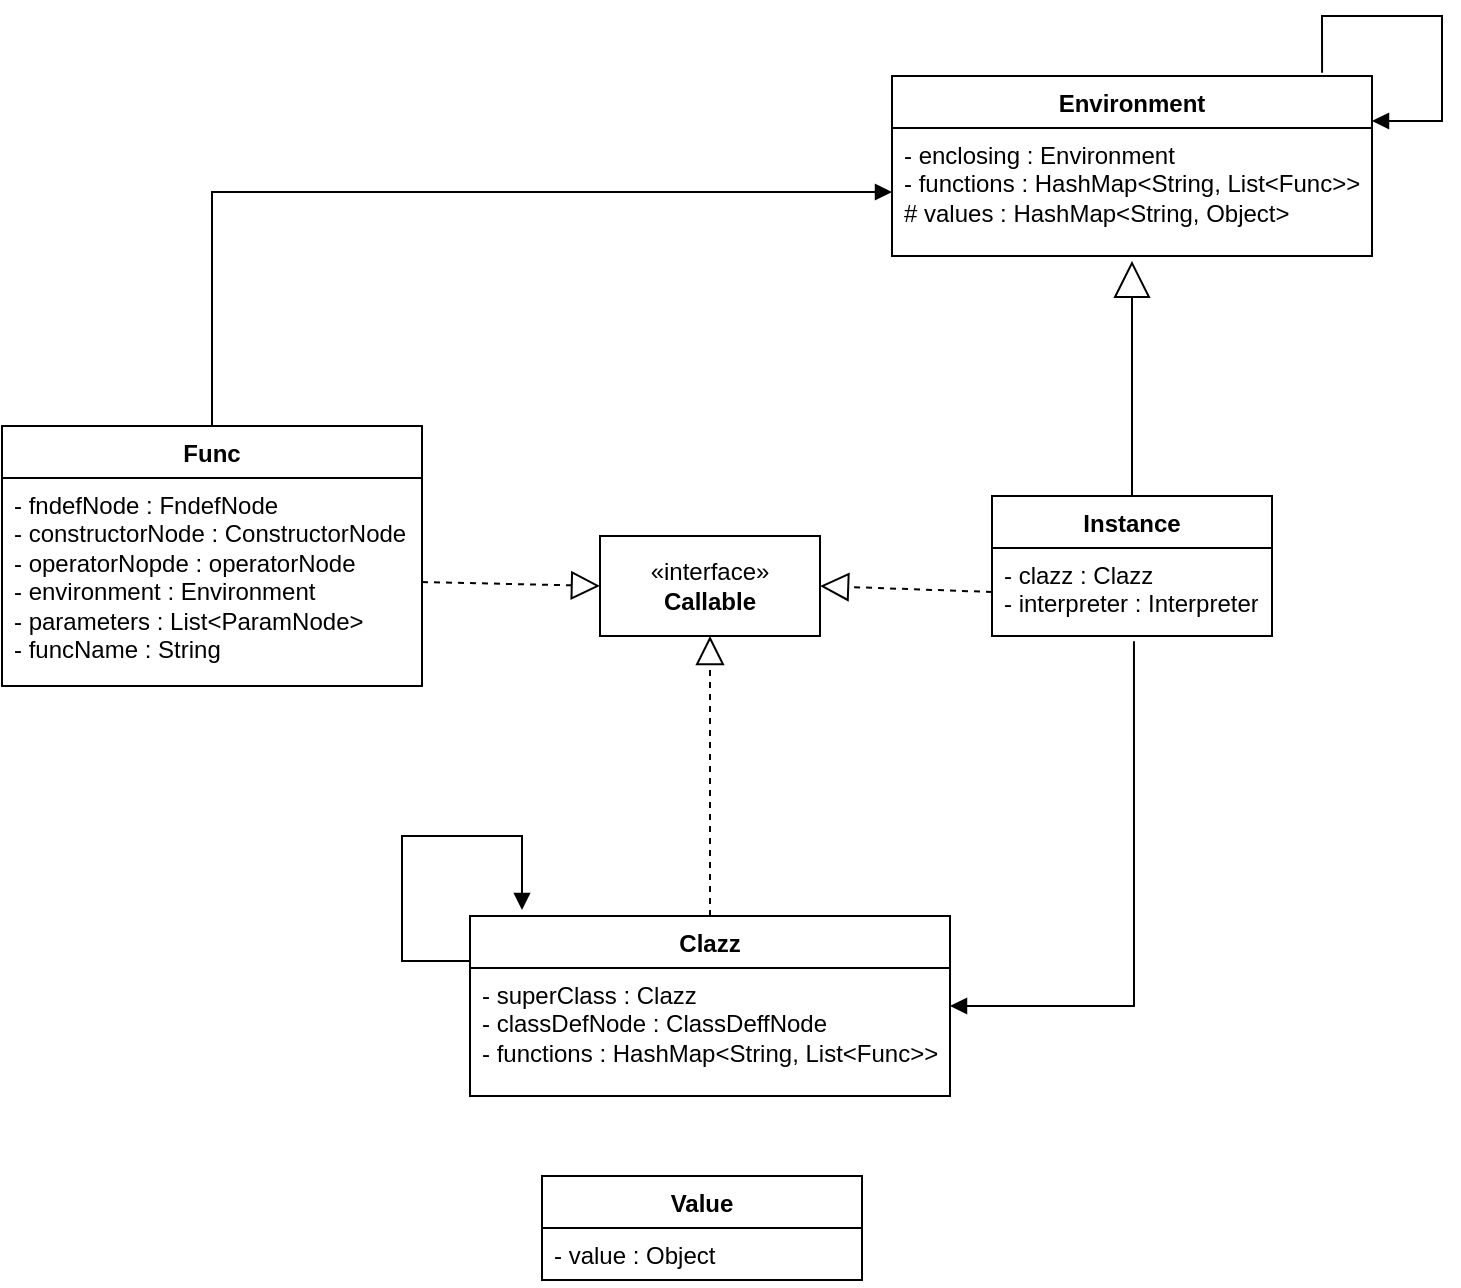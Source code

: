 <mxfile version="25.0.2">
  <diagram name="Seite-1" id="0_38UXHKISA2RdHFbXtA">
    <mxGraphModel dx="1434" dy="836" grid="1" gridSize="10" guides="1" tooltips="1" connect="1" arrows="1" fold="1" page="1" pageScale="1" pageWidth="827" pageHeight="1169" math="0" shadow="0">
      <root>
        <mxCell id="0" />
        <mxCell id="1" parent="0" />
        <mxCell id="1lbPTQVTwDf_eq0lMCil-1" value="«interface»&lt;br&gt;&lt;b&gt;Callable&lt;/b&gt;" style="html=1;whiteSpace=wrap;" vertex="1" parent="1">
          <mxGeometry x="359" y="380" width="110" height="50" as="geometry" />
        </mxCell>
        <mxCell id="1lbPTQVTwDf_eq0lMCil-2" value="Clazz" style="swimlane;fontStyle=1;align=center;verticalAlign=top;childLayout=stackLayout;horizontal=1;startSize=26;horizontalStack=0;resizeParent=1;resizeParentMax=0;resizeLast=0;collapsible=1;marginBottom=0;whiteSpace=wrap;html=1;" vertex="1" parent="1">
          <mxGeometry x="294" y="570" width="240" height="90" as="geometry" />
        </mxCell>
        <mxCell id="1lbPTQVTwDf_eq0lMCil-3" value="- superClass : Clazz&lt;div&gt;- classDefNode : ClassDeffNode&lt;/div&gt;&lt;div&gt;- functions : HashMap&amp;lt;String, List&amp;lt;Func&amp;gt;&amp;gt;&lt;/div&gt;" style="text;strokeColor=none;fillColor=none;align=left;verticalAlign=top;spacingLeft=4;spacingRight=4;overflow=hidden;rotatable=0;points=[[0,0.5],[1,0.5]];portConstraint=eastwest;whiteSpace=wrap;html=1;" vertex="1" parent="1lbPTQVTwDf_eq0lMCil-2">
          <mxGeometry y="26" width="240" height="64" as="geometry" />
        </mxCell>
        <mxCell id="1lbPTQVTwDf_eq0lMCil-6" value="Instance&lt;div&gt;&lt;br&gt;&lt;/div&gt;" style="swimlane;fontStyle=1;align=center;verticalAlign=top;childLayout=stackLayout;horizontal=1;startSize=26;horizontalStack=0;resizeParent=1;resizeParentMax=0;resizeLast=0;collapsible=1;marginBottom=0;whiteSpace=wrap;html=1;" vertex="1" parent="1">
          <mxGeometry x="555" y="360" width="140" height="70" as="geometry" />
        </mxCell>
        <mxCell id="1lbPTQVTwDf_eq0lMCil-7" value="- clazz : Clazz&lt;div&gt;- interpreter : Interpreter&lt;/div&gt;" style="text;strokeColor=none;fillColor=none;align=left;verticalAlign=top;spacingLeft=4;spacingRight=4;overflow=hidden;rotatable=0;points=[[0,0.5],[1,0.5]];portConstraint=eastwest;whiteSpace=wrap;html=1;" vertex="1" parent="1lbPTQVTwDf_eq0lMCil-6">
          <mxGeometry y="26" width="140" height="44" as="geometry" />
        </mxCell>
        <mxCell id="1lbPTQVTwDf_eq0lMCil-8" value="&lt;div&gt;Environment&lt;/div&gt;" style="swimlane;fontStyle=1;align=center;verticalAlign=top;childLayout=stackLayout;horizontal=1;startSize=26;horizontalStack=0;resizeParent=1;resizeParentMax=0;resizeLast=0;collapsible=1;marginBottom=0;whiteSpace=wrap;html=1;" vertex="1" parent="1">
          <mxGeometry x="505" y="150" width="240" height="90" as="geometry" />
        </mxCell>
        <mxCell id="1lbPTQVTwDf_eq0lMCil-9" value="- enclosing : Environment&lt;div&gt;- functions : HashMap&amp;lt;String, List&amp;lt;Func&amp;gt;&amp;gt;&lt;/div&gt;&lt;div&gt;# values : HashMap&amp;lt;String, Object&amp;gt;&lt;/div&gt;" style="text;strokeColor=none;fillColor=none;align=left;verticalAlign=top;spacingLeft=4;spacingRight=4;overflow=hidden;rotatable=0;points=[[0,0.5],[1,0.5]];portConstraint=eastwest;whiteSpace=wrap;html=1;" vertex="1" parent="1lbPTQVTwDf_eq0lMCil-8">
          <mxGeometry y="26" width="240" height="64" as="geometry" />
        </mxCell>
        <mxCell id="1lbPTQVTwDf_eq0lMCil-10" value="&lt;div&gt;Value&lt;/div&gt;" style="swimlane;fontStyle=1;align=center;verticalAlign=top;childLayout=stackLayout;horizontal=1;startSize=26;horizontalStack=0;resizeParent=1;resizeParentMax=0;resizeLast=0;collapsible=1;marginBottom=0;whiteSpace=wrap;html=1;" vertex="1" parent="1">
          <mxGeometry x="330" y="700" width="160" height="52" as="geometry" />
        </mxCell>
        <mxCell id="1lbPTQVTwDf_eq0lMCil-11" value="- value : Object" style="text;strokeColor=none;fillColor=none;align=left;verticalAlign=top;spacingLeft=4;spacingRight=4;overflow=hidden;rotatable=0;points=[[0,0.5],[1,0.5]];portConstraint=eastwest;whiteSpace=wrap;html=1;" vertex="1" parent="1lbPTQVTwDf_eq0lMCil-10">
          <mxGeometry y="26" width="160" height="26" as="geometry" />
        </mxCell>
        <mxCell id="1lbPTQVTwDf_eq0lMCil-12" value="&lt;div&gt;Func&lt;/div&gt;" style="swimlane;fontStyle=1;align=center;verticalAlign=top;childLayout=stackLayout;horizontal=1;startSize=26;horizontalStack=0;resizeParent=1;resizeParentMax=0;resizeLast=0;collapsible=1;marginBottom=0;whiteSpace=wrap;html=1;" vertex="1" parent="1">
          <mxGeometry x="60" y="325" width="210" height="130" as="geometry" />
        </mxCell>
        <mxCell id="1lbPTQVTwDf_eq0lMCil-13" value="- fndefNode : FndefNode&lt;div&gt;- constructorNode : ConstructorNode&lt;/div&gt;&lt;div&gt;- operatorNopde : operatorNode&lt;/div&gt;&lt;div&gt;- environment : Environment&lt;/div&gt;&lt;div&gt;- parameters : List&amp;lt;ParamNode&amp;gt;&lt;/div&gt;&lt;div&gt;- funcName : String&lt;/div&gt;" style="text;strokeColor=none;fillColor=none;align=left;verticalAlign=top;spacingLeft=4;spacingRight=4;overflow=hidden;rotatable=0;points=[[0,0.5],[1,0.5]];portConstraint=eastwest;whiteSpace=wrap;html=1;" vertex="1" parent="1lbPTQVTwDf_eq0lMCil-12">
          <mxGeometry y="26" width="210" height="104" as="geometry" />
        </mxCell>
        <mxCell id="1lbPTQVTwDf_eq0lMCil-14" value="" style="endArrow=block;dashed=1;endFill=0;endSize=12;html=1;rounded=0;exitX=0;exitY=0.5;exitDx=0;exitDy=0;entryX=1;entryY=0.5;entryDx=0;entryDy=0;" edge="1" parent="1" source="1lbPTQVTwDf_eq0lMCil-7" target="1lbPTQVTwDf_eq0lMCil-1">
          <mxGeometry width="160" relative="1" as="geometry">
            <mxPoint x="330" y="430" as="sourcePoint" />
            <mxPoint x="490" y="430" as="targetPoint" />
          </mxGeometry>
        </mxCell>
        <mxCell id="1lbPTQVTwDf_eq0lMCil-15" value="" style="endArrow=block;dashed=1;endFill=0;endSize=12;html=1;rounded=0;exitX=0.5;exitY=0;exitDx=0;exitDy=0;entryX=0.5;entryY=1;entryDx=0;entryDy=0;" edge="1" parent="1" source="1lbPTQVTwDf_eq0lMCil-2" target="1lbPTQVTwDf_eq0lMCil-1">
          <mxGeometry width="160" relative="1" as="geometry">
            <mxPoint x="590" y="420" as="sourcePoint" />
            <mxPoint x="465" y="290" as="targetPoint" />
          </mxGeometry>
        </mxCell>
        <mxCell id="1lbPTQVTwDf_eq0lMCil-16" value="" style="endArrow=block;dashed=1;endFill=0;endSize=12;html=1;rounded=0;exitX=1;exitY=0.5;exitDx=0;exitDy=0;entryX=0;entryY=0.5;entryDx=0;entryDy=0;" edge="1" parent="1" source="1lbPTQVTwDf_eq0lMCil-13" target="1lbPTQVTwDf_eq0lMCil-1">
          <mxGeometry width="160" relative="1" as="geometry">
            <mxPoint x="410" y="420" as="sourcePoint" />
            <mxPoint x="410" y="290" as="targetPoint" />
          </mxGeometry>
        </mxCell>
        <mxCell id="1lbPTQVTwDf_eq0lMCil-17" value="" style="endArrow=block;endSize=16;endFill=0;html=1;rounded=0;entryX=0.5;entryY=1.038;entryDx=0;entryDy=0;entryPerimeter=0;exitX=0.5;exitY=0;exitDx=0;exitDy=0;" edge="1" parent="1" source="1lbPTQVTwDf_eq0lMCil-6" target="1lbPTQVTwDf_eq0lMCil-9">
          <mxGeometry width="160" relative="1" as="geometry">
            <mxPoint x="330" y="430" as="sourcePoint" />
            <mxPoint x="490" y="430" as="targetPoint" />
          </mxGeometry>
        </mxCell>
        <mxCell id="1lbPTQVTwDf_eq0lMCil-18" value="" style="endArrow=block;endFill=1;html=1;edgeStyle=orthogonalEdgeStyle;align=left;verticalAlign=top;rounded=0;exitX=0.507;exitY=1.059;exitDx=0;exitDy=0;exitPerimeter=0;entryX=1;entryY=0.5;entryDx=0;entryDy=0;" edge="1" parent="1" source="1lbPTQVTwDf_eq0lMCil-7" target="1lbPTQVTwDf_eq0lMCil-2">
          <mxGeometry x="-1" relative="1" as="geometry">
            <mxPoint x="330" y="430" as="sourcePoint" />
            <mxPoint x="490" y="430" as="targetPoint" />
            <Array as="points">
              <mxPoint x="626" y="615" />
            </Array>
          </mxGeometry>
        </mxCell>
        <mxCell id="1lbPTQVTwDf_eq0lMCil-21" value="" style="endArrow=block;endFill=1;html=1;edgeStyle=orthogonalEdgeStyle;align=left;verticalAlign=top;rounded=0;exitX=0.5;exitY=0;exitDx=0;exitDy=0;entryX=0;entryY=0.5;entryDx=0;entryDy=0;" edge="1" parent="1" source="1lbPTQVTwDf_eq0lMCil-12" target="1lbPTQVTwDf_eq0lMCil-9">
          <mxGeometry relative="1" as="geometry">
            <mxPoint x="671" y="432" as="sourcePoint" />
            <mxPoint x="540" y="220" as="targetPoint" />
          </mxGeometry>
        </mxCell>
        <mxCell id="1lbPTQVTwDf_eq0lMCil-22" value="" style="endArrow=block;endFill=1;html=1;edgeStyle=orthogonalEdgeStyle;align=left;verticalAlign=top;rounded=0;exitX=0;exitY=0.25;exitDx=0;exitDy=0;" edge="1" parent="1" source="1lbPTQVTwDf_eq0lMCil-2">
          <mxGeometry relative="1" as="geometry">
            <mxPoint x="671" y="432" as="sourcePoint" />
            <mxPoint x="320" y="567" as="targetPoint" />
            <Array as="points">
              <mxPoint x="260" y="593" />
              <mxPoint x="260" y="530" />
              <mxPoint x="320" y="530" />
              <mxPoint x="320" y="567" />
            </Array>
          </mxGeometry>
        </mxCell>
        <mxCell id="1lbPTQVTwDf_eq0lMCil-23" value="" style="endArrow=block;endFill=1;html=1;edgeStyle=orthogonalEdgeStyle;align=left;verticalAlign=top;rounded=0;exitX=0.896;exitY=-0.018;exitDx=0;exitDy=0;entryX=1;entryY=0.25;entryDx=0;entryDy=0;elbow=vertical;exitPerimeter=0;" edge="1" parent="1" source="1lbPTQVTwDf_eq0lMCil-8" target="1lbPTQVTwDf_eq0lMCil-8">
          <mxGeometry relative="1" as="geometry">
            <mxPoint x="175" y="335" as="sourcePoint" />
            <mxPoint x="590" y="249" as="targetPoint" />
            <Array as="points">
              <mxPoint x="720" y="120" />
              <mxPoint x="780" y="120" />
              <mxPoint x="780" y="173" />
            </Array>
          </mxGeometry>
        </mxCell>
      </root>
    </mxGraphModel>
  </diagram>
</mxfile>
